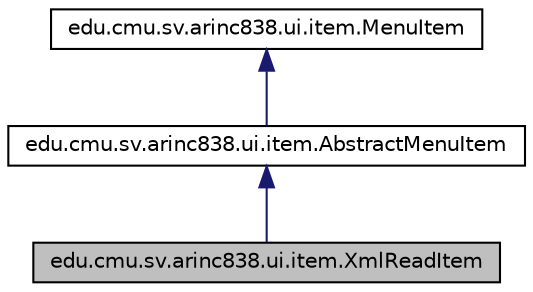 digraph G
{
 // INTERACTIVE_SVG=YES
  edge [fontname="Helvetica",fontsize="10",labelfontname="Helvetica",labelfontsize="10"];
  node [fontname="Helvetica",fontsize="10",shape=record];
  Node1 [label="edu.cmu.sv.arinc838.ui.item.XmlReadItem",height=0.2,width=0.4,color="black", fillcolor="grey75", style="filled" fontcolor="black"];
  Node2 -> Node1 [dir="back",color="midnightblue",fontsize="10",style="solid",fontname="Helvetica"];
  Node2 [label="edu.cmu.sv.arinc838.ui.item.AbstractMenuItem",height=0.2,width=0.4,color="black", fillcolor="white", style="filled",URL="$classedu_1_1cmu_1_1sv_1_1arinc838_1_1ui_1_1item_1_1_abstract_menu_item.html"];
  Node3 -> Node2 [dir="back",color="midnightblue",fontsize="10",style="solid",fontname="Helvetica"];
  Node3 [label="edu.cmu.sv.arinc838.ui.item.MenuItem",height=0.2,width=0.4,color="black", fillcolor="white", style="filled",URL="$interfaceedu_1_1cmu_1_1sv_1_1arinc838_1_1ui_1_1item_1_1_menu_item.html"];
}

